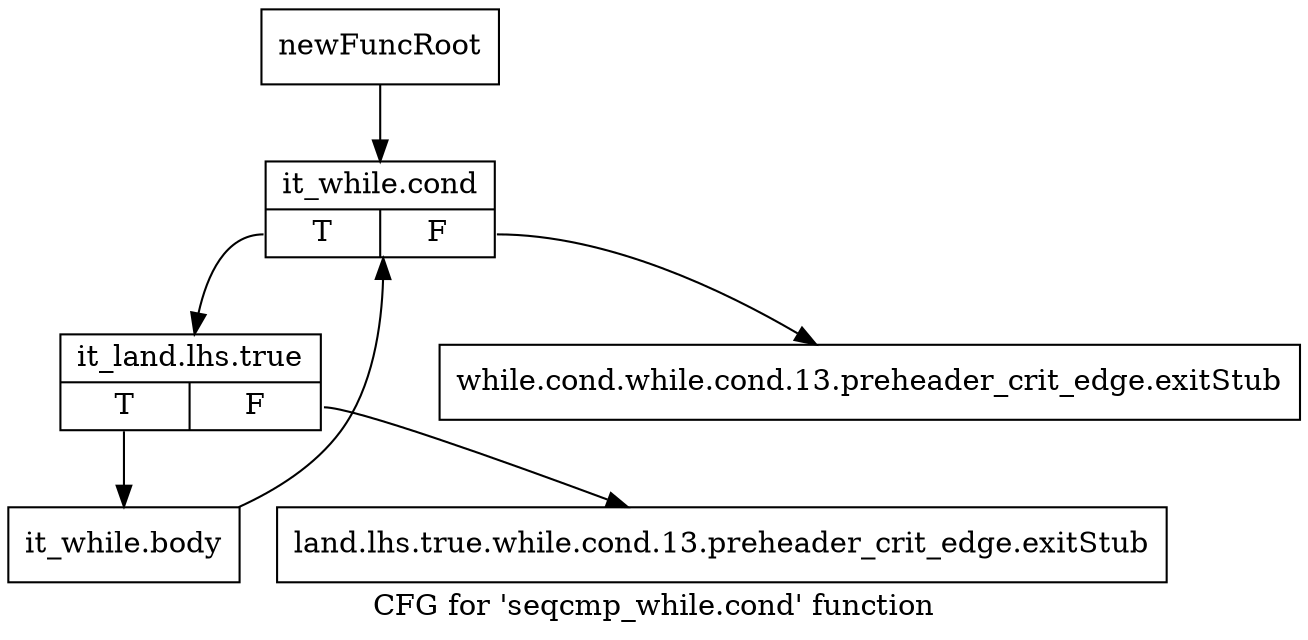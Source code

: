 digraph "CFG for 'seqcmp_while.cond' function" {
	label="CFG for 'seqcmp_while.cond' function";

	Node0x33fda10 [shape=record,label="{newFuncRoot}"];
	Node0x33fda10 -> Node0x33fdb00;
	Node0x33fda60 [shape=record,label="{while.cond.while.cond.13.preheader_crit_edge.exitStub}"];
	Node0x33fdab0 [shape=record,label="{land.lhs.true.while.cond.13.preheader_crit_edge.exitStub}"];
	Node0x33fdb00 [shape=record,label="{it_while.cond|{<s0>T|<s1>F}}"];
	Node0x33fdb00:s0 -> Node0x33fdb50;
	Node0x33fdb00:s1 -> Node0x33fda60;
	Node0x33fdb50 [shape=record,label="{it_land.lhs.true|{<s0>T|<s1>F}}"];
	Node0x33fdb50:s0 -> Node0x33fdba0;
	Node0x33fdb50:s1 -> Node0x33fdab0;
	Node0x33fdba0 [shape=record,label="{it_while.body}"];
	Node0x33fdba0 -> Node0x33fdb00;
}
